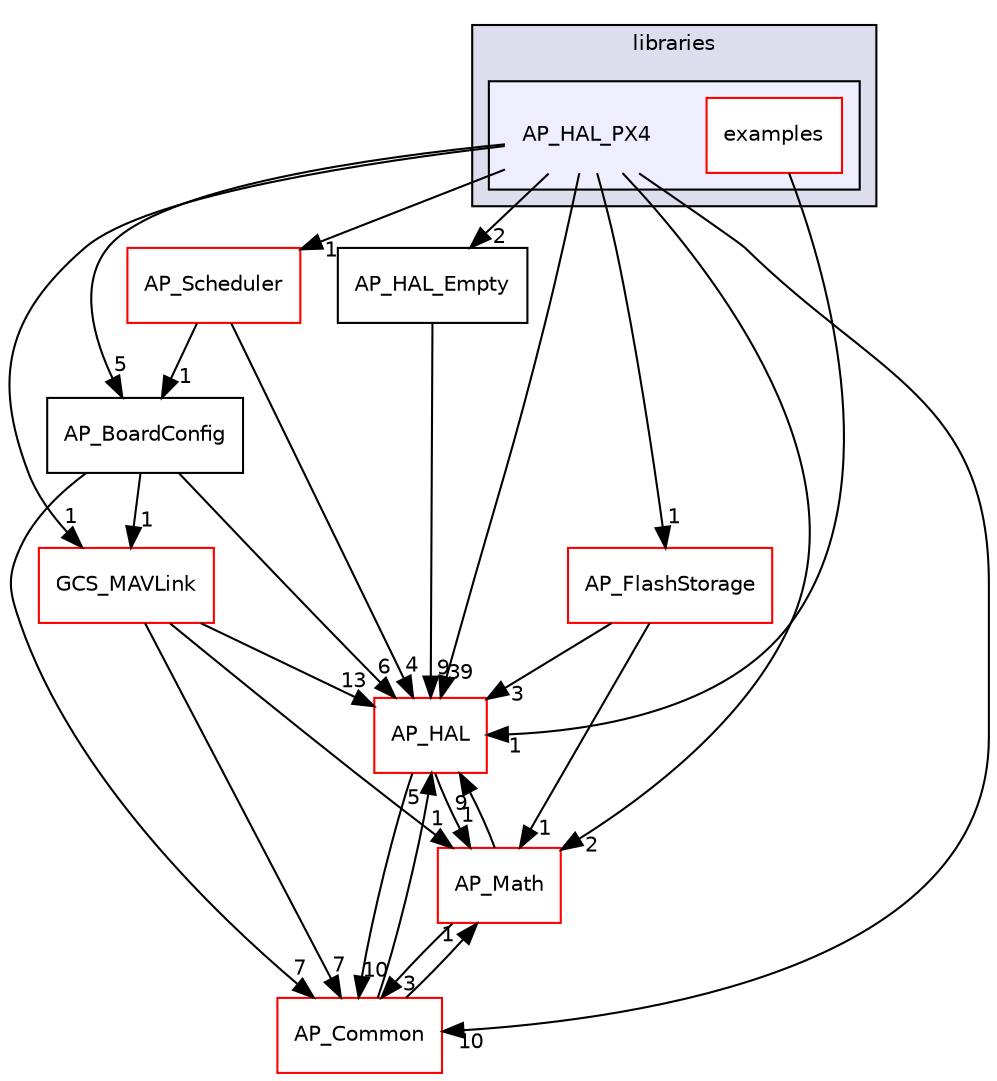 digraph "libraries/AP_HAL_PX4" {
  compound=true
  node [ fontsize="10", fontname="Helvetica"];
  edge [ labelfontsize="10", labelfontname="Helvetica"];
  subgraph clusterdir_bc0718b08fb2015b8e59c47b2805f60c {
    graph [ bgcolor="#ddddee", pencolor="black", label="libraries" fontname="Helvetica", fontsize="10", URL="dir_bc0718b08fb2015b8e59c47b2805f60c.html"]
  subgraph clusterdir_79faf3bb0ccba03adcd32b8dc329cae8 {
    graph [ bgcolor="#eeeeff", pencolor="black", label="" URL="dir_79faf3bb0ccba03adcd32b8dc329cae8.html"];
    dir_79faf3bb0ccba03adcd32b8dc329cae8 [shape=plaintext label="AP_HAL_PX4"];
    dir_b4541ef892b13ac47d46f5e9a7a02254 [shape=box label="examples" color="red" fillcolor="white" style="filled" URL="dir_b4541ef892b13ac47d46f5e9a7a02254.html"];
  }
  }
  dir_a5e8317ea8fbc1e9c094c93f9cc8aed6 [shape=box label="AP_FlashStorage" fillcolor="white" style="filled" color="red" URL="dir_a5e8317ea8fbc1e9c094c93f9cc8aed6.html"];
  dir_be870cb78c6e1bc08f9e4388e1828b4d [shape=box label="GCS_MAVLink" fillcolor="white" style="filled" color="red" URL="dir_be870cb78c6e1bc08f9e4388e1828b4d.html"];
  dir_1cbc10423b2512b31103883361e0123b [shape=box label="AP_HAL" fillcolor="white" style="filled" color="red" URL="dir_1cbc10423b2512b31103883361e0123b.html"];
  dir_bf8ee6ade5f07d9282f3caa02f17a995 [shape=box label="AP_HAL_Empty" URL="dir_bf8ee6ade5f07d9282f3caa02f17a995.html"];
  dir_93fb9127672489656ce87df72f6e986d [shape=box label="AP_Math" fillcolor="white" style="filled" color="red" URL="dir_93fb9127672489656ce87df72f6e986d.html"];
  dir_30f1dfa80a719733e6e74d74b0ee38c1 [shape=box label="AP_BoardConfig" URL="dir_30f1dfa80a719733e6e74d74b0ee38c1.html"];
  dir_758bea2d57e44590e8b855eb3ebf4c35 [shape=box label="AP_Scheduler" fillcolor="white" style="filled" color="red" URL="dir_758bea2d57e44590e8b855eb3ebf4c35.html"];
  dir_df3f4256615fd4197927a84a019a8bd8 [shape=box label="AP_Common" fillcolor="white" style="filled" color="red" URL="dir_df3f4256615fd4197927a84a019a8bd8.html"];
  dir_a5e8317ea8fbc1e9c094c93f9cc8aed6->dir_1cbc10423b2512b31103883361e0123b [headlabel="3", labeldistance=1.5 headhref="dir_000047_000057.html"];
  dir_a5e8317ea8fbc1e9c094c93f9cc8aed6->dir_93fb9127672489656ce87df72f6e986d [headlabel="1", labeldistance=1.5 headhref="dir_000047_000098.html"];
  dir_be870cb78c6e1bc08f9e4388e1828b4d->dir_1cbc10423b2512b31103883361e0123b [headlabel="13", labeldistance=1.5 headhref="dir_000179_000057.html"];
  dir_be870cb78c6e1bc08f9e4388e1828b4d->dir_93fb9127672489656ce87df72f6e986d [headlabel="1", labeldistance=1.5 headhref="dir_000179_000098.html"];
  dir_be870cb78c6e1bc08f9e4388e1828b4d->dir_df3f4256615fd4197927a84a019a8bd8 [headlabel="7", labeldistance=1.5 headhref="dir_000179_000036.html"];
  dir_1cbc10423b2512b31103883361e0123b->dir_93fb9127672489656ce87df72f6e986d [headlabel="1", labeldistance=1.5 headhref="dir_000057_000098.html"];
  dir_1cbc10423b2512b31103883361e0123b->dir_df3f4256615fd4197927a84a019a8bd8 [headlabel="10", labeldistance=1.5 headhref="dir_000057_000036.html"];
  dir_b4541ef892b13ac47d46f5e9a7a02254->dir_1cbc10423b2512b31103883361e0123b [headlabel="1", labeldistance=1.5 headhref="dir_000083_000057.html"];
  dir_bf8ee6ade5f07d9282f3caa02f17a995->dir_1cbc10423b2512b31103883361e0123b [headlabel="9", labeldistance=1.5 headhref="dir_000058_000057.html"];
  dir_93fb9127672489656ce87df72f6e986d->dir_1cbc10423b2512b31103883361e0123b [headlabel="9", labeldistance=1.5 headhref="dir_000098_000057.html"];
  dir_93fb9127672489656ce87df72f6e986d->dir_df3f4256615fd4197927a84a019a8bd8 [headlabel="3", labeldistance=1.5 headhref="dir_000098_000036.html"];
  dir_30f1dfa80a719733e6e74d74b0ee38c1->dir_be870cb78c6e1bc08f9e4388e1828b4d [headlabel="1", labeldistance=1.5 headhref="dir_000032_000179.html"];
  dir_30f1dfa80a719733e6e74d74b0ee38c1->dir_1cbc10423b2512b31103883361e0123b [headlabel="6", labeldistance=1.5 headhref="dir_000032_000057.html"];
  dir_30f1dfa80a719733e6e74d74b0ee38c1->dir_df3f4256615fd4197927a84a019a8bd8 [headlabel="7", labeldistance=1.5 headhref="dir_000032_000036.html"];
  dir_758bea2d57e44590e8b855eb3ebf4c35->dir_1cbc10423b2512b31103883361e0123b [headlabel="4", labeldistance=1.5 headhref="dir_000149_000057.html"];
  dir_758bea2d57e44590e8b855eb3ebf4c35->dir_30f1dfa80a719733e6e74d74b0ee38c1 [headlabel="1", labeldistance=1.5 headhref="dir_000149_000032.html"];
  dir_df3f4256615fd4197927a84a019a8bd8->dir_1cbc10423b2512b31103883361e0123b [headlabel="5", labeldistance=1.5 headhref="dir_000036_000057.html"];
  dir_df3f4256615fd4197927a84a019a8bd8->dir_93fb9127672489656ce87df72f6e986d [headlabel="1", labeldistance=1.5 headhref="dir_000036_000098.html"];
  dir_79faf3bb0ccba03adcd32b8dc329cae8->dir_a5e8317ea8fbc1e9c094c93f9cc8aed6 [headlabel="1", labeldistance=1.5 headhref="dir_000059_000047.html"];
  dir_79faf3bb0ccba03adcd32b8dc329cae8->dir_be870cb78c6e1bc08f9e4388e1828b4d [headlabel="1", labeldistance=1.5 headhref="dir_000059_000179.html"];
  dir_79faf3bb0ccba03adcd32b8dc329cae8->dir_1cbc10423b2512b31103883361e0123b [headlabel="39", labeldistance=1.5 headhref="dir_000059_000057.html"];
  dir_79faf3bb0ccba03adcd32b8dc329cae8->dir_bf8ee6ade5f07d9282f3caa02f17a995 [headlabel="2", labeldistance=1.5 headhref="dir_000059_000058.html"];
  dir_79faf3bb0ccba03adcd32b8dc329cae8->dir_93fb9127672489656ce87df72f6e986d [headlabel="2", labeldistance=1.5 headhref="dir_000059_000098.html"];
  dir_79faf3bb0ccba03adcd32b8dc329cae8->dir_30f1dfa80a719733e6e74d74b0ee38c1 [headlabel="5", labeldistance=1.5 headhref="dir_000059_000032.html"];
  dir_79faf3bb0ccba03adcd32b8dc329cae8->dir_758bea2d57e44590e8b855eb3ebf4c35 [headlabel="1", labeldistance=1.5 headhref="dir_000059_000149.html"];
  dir_79faf3bb0ccba03adcd32b8dc329cae8->dir_df3f4256615fd4197927a84a019a8bd8 [headlabel="10", labeldistance=1.5 headhref="dir_000059_000036.html"];
}
